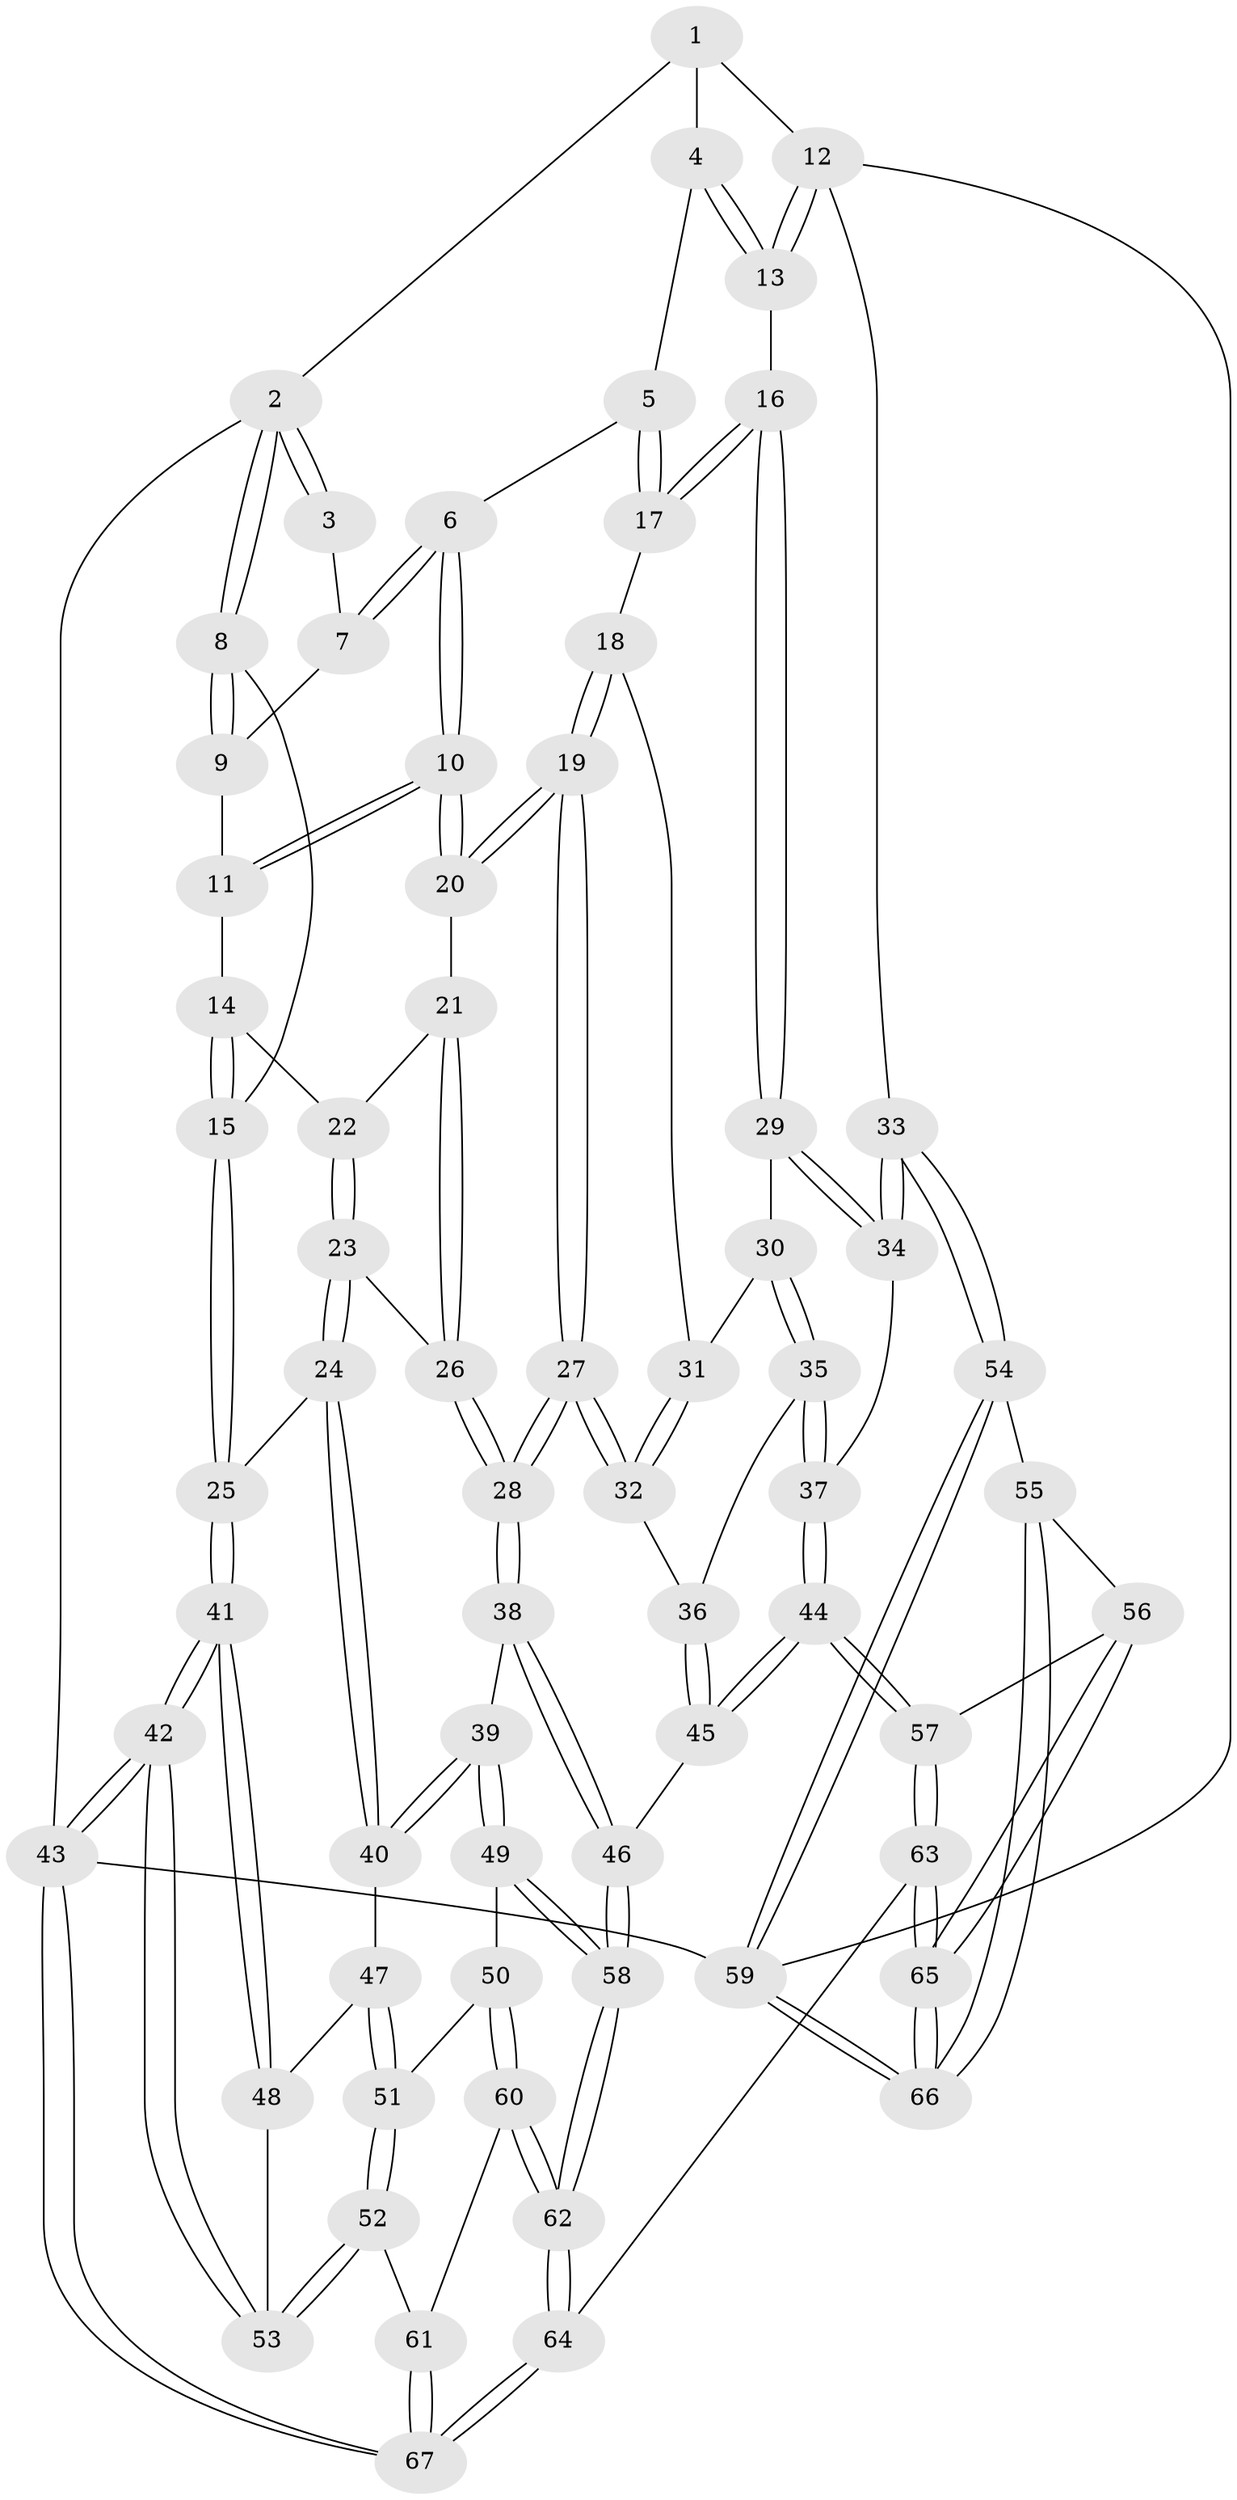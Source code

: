 // coarse degree distribution, {3: 0.10526315789473684, 5: 0.47368421052631576, 4: 0.3157894736842105, 6: 0.10526315789473684}
// Generated by graph-tools (version 1.1) at 2025/42/03/06/25 10:42:36]
// undirected, 67 vertices, 164 edges
graph export_dot {
graph [start="1"]
  node [color=gray90,style=filled];
  1 [pos="+0.8282295854422427+0"];
  2 [pos="+0+0"];
  3 [pos="+0.41398993480587454+0"];
  4 [pos="+0.7873402609407064+0.16552850140054232"];
  5 [pos="+0.5772782812096982+0.22185357930908425"];
  6 [pos="+0.47204790231638916+0.17864304378728846"];
  7 [pos="+0.409246233674939+0"];
  8 [pos="+0+0.04436262708357737"];
  9 [pos="+0.16332757332096273+0.11859166858788414"];
  10 [pos="+0.41529660070558266+0.25107376615038524"];
  11 [pos="+0.20131403048631913+0.24598336878454846"];
  12 [pos="+1+0.3317506969917819"];
  13 [pos="+0.8720545153230922+0.25745443318674033"];
  14 [pos="+0.17195850265938828+0.289944014576193"];
  15 [pos="+0+0.3175557844758634"];
  16 [pos="+0.7566769826135183+0.40040622650746754"];
  17 [pos="+0.6182150502624727+0.33578071086642586"];
  18 [pos="+0.6035276760164242+0.3757470464335958"];
  19 [pos="+0.4958422382638167+0.5095604123857533"];
  20 [pos="+0.4069963310646011+0.29214266892552154"];
  21 [pos="+0.3440266484251817+0.3569423871697684"];
  22 [pos="+0.1950762177489385+0.36259343961716545"];
  23 [pos="+0.17064583500242358+0.4952509186663277"];
  24 [pos="+0.13153121819390465+0.5304883972036607"];
  25 [pos="+0+0.4804447921344031"];
  26 [pos="+0.30183656631191724+0.47527558634029804"];
  27 [pos="+0.49478506960701396+0.5304235712990776"];
  28 [pos="+0.4379947351731192+0.5740748324751167"];
  29 [pos="+0.7566983003931186+0.4021343352352159"];
  30 [pos="+0.6860267147601924+0.4625443507552341"];
  31 [pos="+0.6448965187191278+0.4473413289957806"];
  32 [pos="+0.545777246886354+0.5454248653600229"];
  33 [pos="+1+0.6045209627488556"];
  34 [pos="+0.8751326995517432+0.6286364400243158"];
  35 [pos="+0.6739869521113369+0.5083199290877061"];
  36 [pos="+0.5606674230779917+0.5522171423249157"];
  37 [pos="+0.8543561792719977+0.6399759378052486"];
  38 [pos="+0.40887868400963573+0.648185574550194"];
  39 [pos="+0.3627941630867608+0.6984008365745022"];
  40 [pos="+0.18416575217862743+0.635192448021546"];
  41 [pos="+0+0.8388403316054727"];
  42 [pos="+0+1"];
  43 [pos="+0+1"];
  44 [pos="+0.7365100639079918+0.7374341877531084"];
  45 [pos="+0.7317498842744656+0.7369008775508622"];
  46 [pos="+0.6379022716899819+0.7687305800655788"];
  47 [pos="+0.13363139035938043+0.7315307417542933"];
  48 [pos="+0.11494746481694446+0.7405085129287284"];
  49 [pos="+0.36285188864451606+0.7354899749966691"];
  50 [pos="+0.3154974974394698+0.8062734711315647"];
  51 [pos="+0.178839071967976+0.7949375514332299"];
  52 [pos="+0.15903493148255737+0.9074490915309339"];
  53 [pos="+0.12212869891531553+0.9211609533873427"];
  54 [pos="+1+0.7711043655470178"];
  55 [pos="+0.8893017004950605+0.8949325940557329"];
  56 [pos="+0.8206896901970385+0.8850288907096587"];
  57 [pos="+0.747860839208981+0.7822427106659391"];
  58 [pos="+0.5161118761407022+0.8794129984052395"];
  59 [pos="+1+1"];
  60 [pos="+0.29705609185621334+0.8905087037446094"];
  61 [pos="+0.23897049470753387+0.9177829859341775"];
  62 [pos="+0.4949505120707093+1"];
  63 [pos="+0.5631328361798436+1"];
  64 [pos="+0.5297292904770157+1"];
  65 [pos="+0.7831023363858786+1"];
  66 [pos="+1+1"];
  67 [pos="+0.242160842266146+1"];
  1 -- 2;
  1 -- 4;
  1 -- 12;
  2 -- 3;
  2 -- 3;
  2 -- 8;
  2 -- 8;
  2 -- 43;
  3 -- 7;
  4 -- 5;
  4 -- 13;
  4 -- 13;
  5 -- 6;
  5 -- 17;
  5 -- 17;
  6 -- 7;
  6 -- 7;
  6 -- 10;
  6 -- 10;
  7 -- 9;
  8 -- 9;
  8 -- 9;
  8 -- 15;
  9 -- 11;
  10 -- 11;
  10 -- 11;
  10 -- 20;
  10 -- 20;
  11 -- 14;
  12 -- 13;
  12 -- 13;
  12 -- 33;
  12 -- 59;
  13 -- 16;
  14 -- 15;
  14 -- 15;
  14 -- 22;
  15 -- 25;
  15 -- 25;
  16 -- 17;
  16 -- 17;
  16 -- 29;
  16 -- 29;
  17 -- 18;
  18 -- 19;
  18 -- 19;
  18 -- 31;
  19 -- 20;
  19 -- 20;
  19 -- 27;
  19 -- 27;
  20 -- 21;
  21 -- 22;
  21 -- 26;
  21 -- 26;
  22 -- 23;
  22 -- 23;
  23 -- 24;
  23 -- 24;
  23 -- 26;
  24 -- 25;
  24 -- 40;
  24 -- 40;
  25 -- 41;
  25 -- 41;
  26 -- 28;
  26 -- 28;
  27 -- 28;
  27 -- 28;
  27 -- 32;
  27 -- 32;
  28 -- 38;
  28 -- 38;
  29 -- 30;
  29 -- 34;
  29 -- 34;
  30 -- 31;
  30 -- 35;
  30 -- 35;
  31 -- 32;
  31 -- 32;
  32 -- 36;
  33 -- 34;
  33 -- 34;
  33 -- 54;
  33 -- 54;
  34 -- 37;
  35 -- 36;
  35 -- 37;
  35 -- 37;
  36 -- 45;
  36 -- 45;
  37 -- 44;
  37 -- 44;
  38 -- 39;
  38 -- 46;
  38 -- 46;
  39 -- 40;
  39 -- 40;
  39 -- 49;
  39 -- 49;
  40 -- 47;
  41 -- 42;
  41 -- 42;
  41 -- 48;
  41 -- 48;
  42 -- 43;
  42 -- 43;
  42 -- 53;
  42 -- 53;
  43 -- 67;
  43 -- 67;
  43 -- 59;
  44 -- 45;
  44 -- 45;
  44 -- 57;
  44 -- 57;
  45 -- 46;
  46 -- 58;
  46 -- 58;
  47 -- 48;
  47 -- 51;
  47 -- 51;
  48 -- 53;
  49 -- 50;
  49 -- 58;
  49 -- 58;
  50 -- 51;
  50 -- 60;
  50 -- 60;
  51 -- 52;
  51 -- 52;
  52 -- 53;
  52 -- 53;
  52 -- 61;
  54 -- 55;
  54 -- 59;
  54 -- 59;
  55 -- 56;
  55 -- 66;
  55 -- 66;
  56 -- 57;
  56 -- 65;
  56 -- 65;
  57 -- 63;
  57 -- 63;
  58 -- 62;
  58 -- 62;
  59 -- 66;
  59 -- 66;
  60 -- 61;
  60 -- 62;
  60 -- 62;
  61 -- 67;
  61 -- 67;
  62 -- 64;
  62 -- 64;
  63 -- 64;
  63 -- 65;
  63 -- 65;
  64 -- 67;
  64 -- 67;
  65 -- 66;
  65 -- 66;
}
